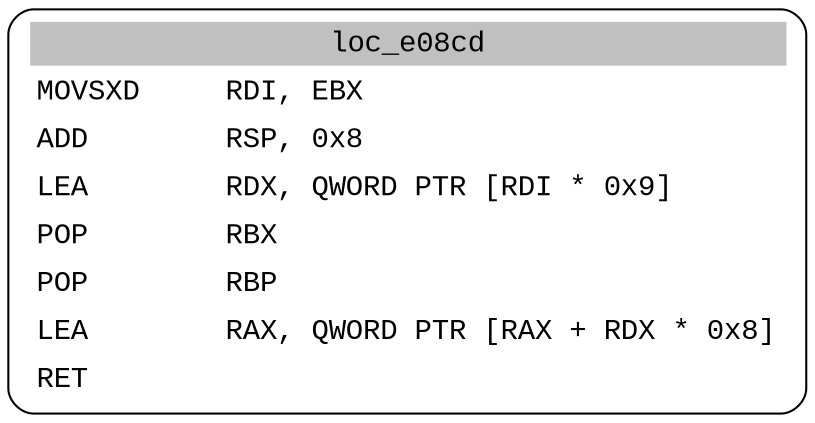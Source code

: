 digraph asm_graph {
1941 [
shape="Mrecord" fontname="Courier New"label =<<table border="0" cellborder="0" cellpadding="3"><tr><td align="center" colspan="2" bgcolor="grey">loc_e08cd</td></tr><tr><td align="left">MOVSXD     RDI, EBX</td></tr><tr><td align="left">ADD        RSP, 0x8</td></tr><tr><td align="left">LEA        RDX, QWORD PTR [RDI * 0x9]</td></tr><tr><td align="left">POP        RBX</td></tr><tr><td align="left">POP        RBP</td></tr><tr><td align="left">LEA        RAX, QWORD PTR [RAX + RDX * 0x8]</td></tr><tr><td align="left">RET        </td></tr></table>> ];
}